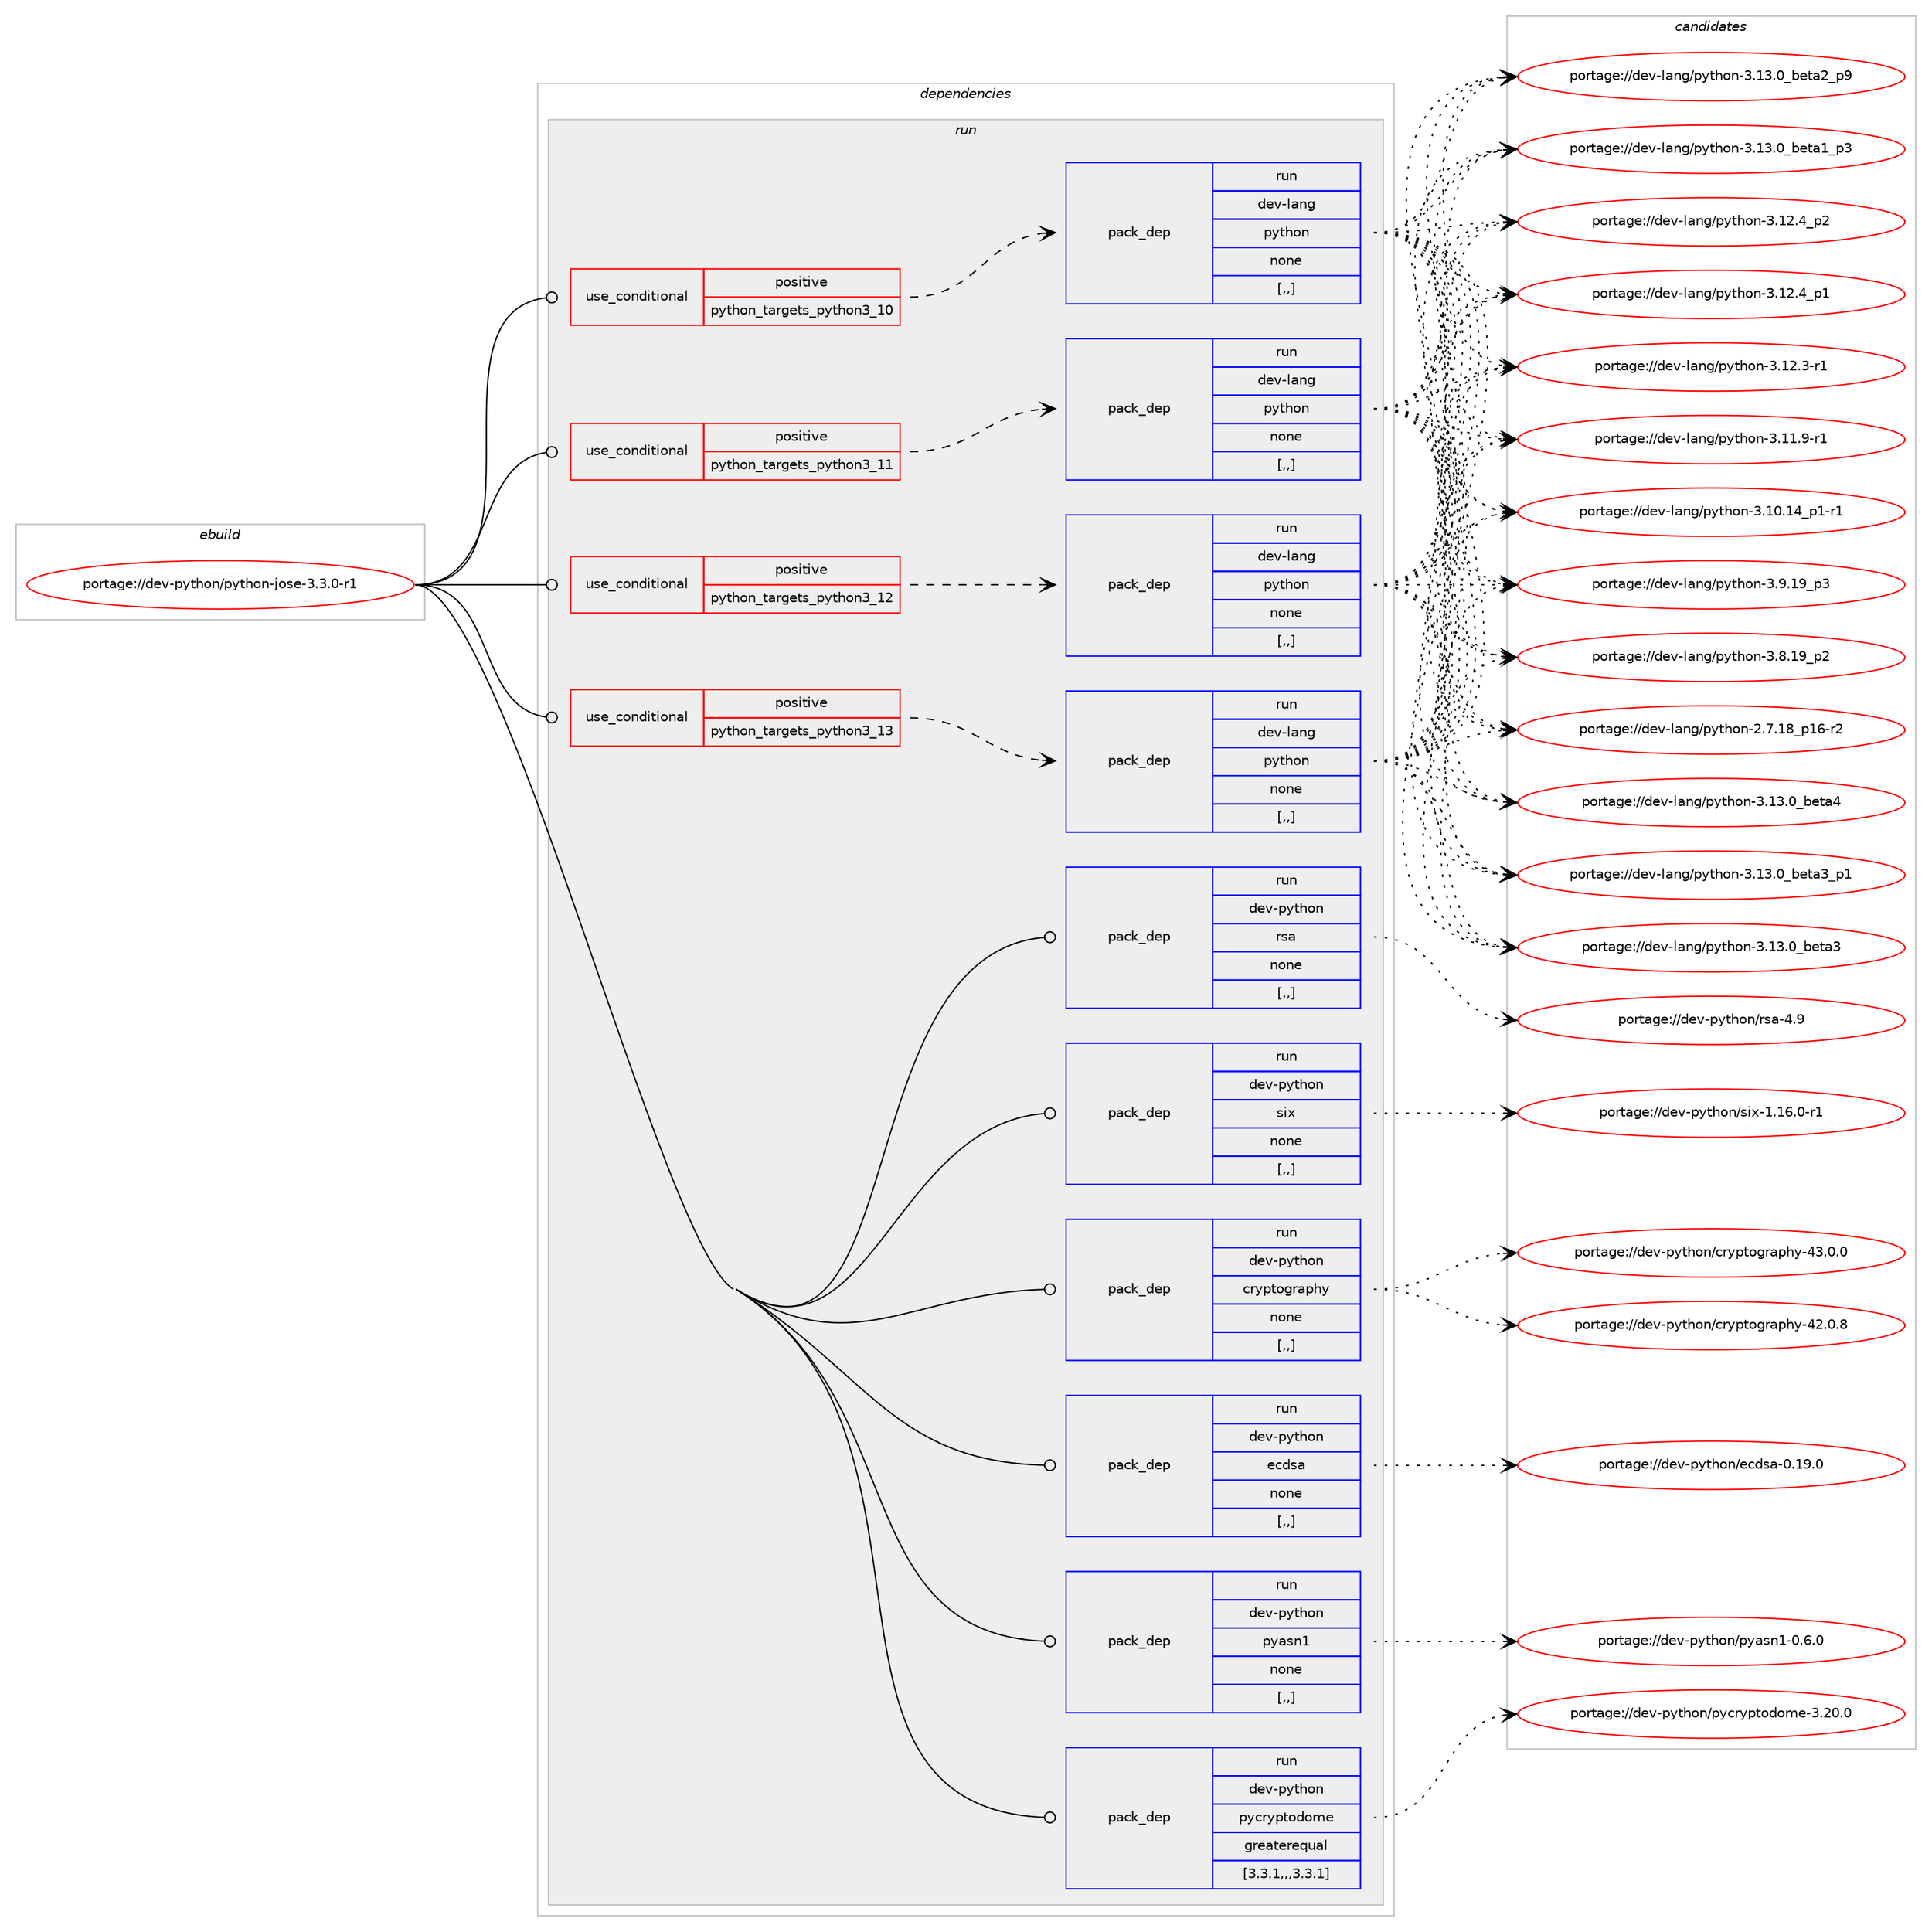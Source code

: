 digraph prolog {

# *************
# Graph options
# *************

newrank=true;
concentrate=true;
compound=true;
graph [rankdir=LR,fontname=Helvetica,fontsize=10,ranksep=1.5];#, ranksep=2.5, nodesep=0.2];
edge  [arrowhead=vee];
node  [fontname=Helvetica,fontsize=10];

# **********
# The ebuild
# **********

subgraph cluster_leftcol {
color=gray;
label=<<i>ebuild</i>>;
id [label="portage://dev-python/python-jose-3.3.0-r1", color=red, width=4, href="../dev-python/python-jose-3.3.0-r1.svg"];
}

# ****************
# The dependencies
# ****************

subgraph cluster_midcol {
color=gray;
label=<<i>dependencies</i>>;
subgraph cluster_compile {
fillcolor="#eeeeee";
style=filled;
label=<<i>compile</i>>;
}
subgraph cluster_compileandrun {
fillcolor="#eeeeee";
style=filled;
label=<<i>compile and run</i>>;
}
subgraph cluster_run {
fillcolor="#eeeeee";
style=filled;
label=<<i>run</i>>;
subgraph cond38329 {
dependency160259 [label=<<TABLE BORDER="0" CELLBORDER="1" CELLSPACING="0" CELLPADDING="4"><TR><TD ROWSPAN="3" CELLPADDING="10">use_conditional</TD></TR><TR><TD>positive</TD></TR><TR><TD>python_targets_python3_10</TD></TR></TABLE>>, shape=none, color=red];
subgraph pack120660 {
dependency160260 [label=<<TABLE BORDER="0" CELLBORDER="1" CELLSPACING="0" CELLPADDING="4" WIDTH="220"><TR><TD ROWSPAN="6" CELLPADDING="30">pack_dep</TD></TR><TR><TD WIDTH="110">run</TD></TR><TR><TD>dev-lang</TD></TR><TR><TD>python</TD></TR><TR><TD>none</TD></TR><TR><TD>[,,]</TD></TR></TABLE>>, shape=none, color=blue];
}
dependency160259:e -> dependency160260:w [weight=20,style="dashed",arrowhead="vee"];
}
id:e -> dependency160259:w [weight=20,style="solid",arrowhead="odot"];
subgraph cond38330 {
dependency160261 [label=<<TABLE BORDER="0" CELLBORDER="1" CELLSPACING="0" CELLPADDING="4"><TR><TD ROWSPAN="3" CELLPADDING="10">use_conditional</TD></TR><TR><TD>positive</TD></TR><TR><TD>python_targets_python3_11</TD></TR></TABLE>>, shape=none, color=red];
subgraph pack120661 {
dependency160262 [label=<<TABLE BORDER="0" CELLBORDER="1" CELLSPACING="0" CELLPADDING="4" WIDTH="220"><TR><TD ROWSPAN="6" CELLPADDING="30">pack_dep</TD></TR><TR><TD WIDTH="110">run</TD></TR><TR><TD>dev-lang</TD></TR><TR><TD>python</TD></TR><TR><TD>none</TD></TR><TR><TD>[,,]</TD></TR></TABLE>>, shape=none, color=blue];
}
dependency160261:e -> dependency160262:w [weight=20,style="dashed",arrowhead="vee"];
}
id:e -> dependency160261:w [weight=20,style="solid",arrowhead="odot"];
subgraph cond38331 {
dependency160263 [label=<<TABLE BORDER="0" CELLBORDER="1" CELLSPACING="0" CELLPADDING="4"><TR><TD ROWSPAN="3" CELLPADDING="10">use_conditional</TD></TR><TR><TD>positive</TD></TR><TR><TD>python_targets_python3_12</TD></TR></TABLE>>, shape=none, color=red];
subgraph pack120662 {
dependency160264 [label=<<TABLE BORDER="0" CELLBORDER="1" CELLSPACING="0" CELLPADDING="4" WIDTH="220"><TR><TD ROWSPAN="6" CELLPADDING="30">pack_dep</TD></TR><TR><TD WIDTH="110">run</TD></TR><TR><TD>dev-lang</TD></TR><TR><TD>python</TD></TR><TR><TD>none</TD></TR><TR><TD>[,,]</TD></TR></TABLE>>, shape=none, color=blue];
}
dependency160263:e -> dependency160264:w [weight=20,style="dashed",arrowhead="vee"];
}
id:e -> dependency160263:w [weight=20,style="solid",arrowhead="odot"];
subgraph cond38332 {
dependency160265 [label=<<TABLE BORDER="0" CELLBORDER="1" CELLSPACING="0" CELLPADDING="4"><TR><TD ROWSPAN="3" CELLPADDING="10">use_conditional</TD></TR><TR><TD>positive</TD></TR><TR><TD>python_targets_python3_13</TD></TR></TABLE>>, shape=none, color=red];
subgraph pack120663 {
dependency160266 [label=<<TABLE BORDER="0" CELLBORDER="1" CELLSPACING="0" CELLPADDING="4" WIDTH="220"><TR><TD ROWSPAN="6" CELLPADDING="30">pack_dep</TD></TR><TR><TD WIDTH="110">run</TD></TR><TR><TD>dev-lang</TD></TR><TR><TD>python</TD></TR><TR><TD>none</TD></TR><TR><TD>[,,]</TD></TR></TABLE>>, shape=none, color=blue];
}
dependency160265:e -> dependency160266:w [weight=20,style="dashed",arrowhead="vee"];
}
id:e -> dependency160265:w [weight=20,style="solid",arrowhead="odot"];
subgraph pack120664 {
dependency160267 [label=<<TABLE BORDER="0" CELLBORDER="1" CELLSPACING="0" CELLPADDING="4" WIDTH="220"><TR><TD ROWSPAN="6" CELLPADDING="30">pack_dep</TD></TR><TR><TD WIDTH="110">run</TD></TR><TR><TD>dev-python</TD></TR><TR><TD>cryptography</TD></TR><TR><TD>none</TD></TR><TR><TD>[,,]</TD></TR></TABLE>>, shape=none, color=blue];
}
id:e -> dependency160267:w [weight=20,style="solid",arrowhead="odot"];
subgraph pack120665 {
dependency160268 [label=<<TABLE BORDER="0" CELLBORDER="1" CELLSPACING="0" CELLPADDING="4" WIDTH="220"><TR><TD ROWSPAN="6" CELLPADDING="30">pack_dep</TD></TR><TR><TD WIDTH="110">run</TD></TR><TR><TD>dev-python</TD></TR><TR><TD>ecdsa</TD></TR><TR><TD>none</TD></TR><TR><TD>[,,]</TD></TR></TABLE>>, shape=none, color=blue];
}
id:e -> dependency160268:w [weight=20,style="solid",arrowhead="odot"];
subgraph pack120666 {
dependency160269 [label=<<TABLE BORDER="0" CELLBORDER="1" CELLSPACING="0" CELLPADDING="4" WIDTH="220"><TR><TD ROWSPAN="6" CELLPADDING="30">pack_dep</TD></TR><TR><TD WIDTH="110">run</TD></TR><TR><TD>dev-python</TD></TR><TR><TD>pyasn1</TD></TR><TR><TD>none</TD></TR><TR><TD>[,,]</TD></TR></TABLE>>, shape=none, color=blue];
}
id:e -> dependency160269:w [weight=20,style="solid",arrowhead="odot"];
subgraph pack120667 {
dependency160270 [label=<<TABLE BORDER="0" CELLBORDER="1" CELLSPACING="0" CELLPADDING="4" WIDTH="220"><TR><TD ROWSPAN="6" CELLPADDING="30">pack_dep</TD></TR><TR><TD WIDTH="110">run</TD></TR><TR><TD>dev-python</TD></TR><TR><TD>pycryptodome</TD></TR><TR><TD>greaterequal</TD></TR><TR><TD>[3.3.1,,,3.3.1]</TD></TR></TABLE>>, shape=none, color=blue];
}
id:e -> dependency160270:w [weight=20,style="solid",arrowhead="odot"];
subgraph pack120668 {
dependency160271 [label=<<TABLE BORDER="0" CELLBORDER="1" CELLSPACING="0" CELLPADDING="4" WIDTH="220"><TR><TD ROWSPAN="6" CELLPADDING="30">pack_dep</TD></TR><TR><TD WIDTH="110">run</TD></TR><TR><TD>dev-python</TD></TR><TR><TD>rsa</TD></TR><TR><TD>none</TD></TR><TR><TD>[,,]</TD></TR></TABLE>>, shape=none, color=blue];
}
id:e -> dependency160271:w [weight=20,style="solid",arrowhead="odot"];
subgraph pack120669 {
dependency160272 [label=<<TABLE BORDER="0" CELLBORDER="1" CELLSPACING="0" CELLPADDING="4" WIDTH="220"><TR><TD ROWSPAN="6" CELLPADDING="30">pack_dep</TD></TR><TR><TD WIDTH="110">run</TD></TR><TR><TD>dev-python</TD></TR><TR><TD>six</TD></TR><TR><TD>none</TD></TR><TR><TD>[,,]</TD></TR></TABLE>>, shape=none, color=blue];
}
id:e -> dependency160272:w [weight=20,style="solid",arrowhead="odot"];
}
}

# **************
# The candidates
# **************

subgraph cluster_choices {
rank=same;
color=gray;
label=<<i>candidates</i>>;

subgraph choice120660 {
color=black;
nodesep=1;
choice1001011184510897110103471121211161041111104551464951464895981011169752 [label="portage://dev-lang/python-3.13.0_beta4", color=red, width=4,href="../dev-lang/python-3.13.0_beta4.svg"];
choice10010111845108971101034711212111610411111045514649514648959810111697519511249 [label="portage://dev-lang/python-3.13.0_beta3_p1", color=red, width=4,href="../dev-lang/python-3.13.0_beta3_p1.svg"];
choice1001011184510897110103471121211161041111104551464951464895981011169751 [label="portage://dev-lang/python-3.13.0_beta3", color=red, width=4,href="../dev-lang/python-3.13.0_beta3.svg"];
choice10010111845108971101034711212111610411111045514649514648959810111697509511257 [label="portage://dev-lang/python-3.13.0_beta2_p9", color=red, width=4,href="../dev-lang/python-3.13.0_beta2_p9.svg"];
choice10010111845108971101034711212111610411111045514649514648959810111697499511251 [label="portage://dev-lang/python-3.13.0_beta1_p3", color=red, width=4,href="../dev-lang/python-3.13.0_beta1_p3.svg"];
choice100101118451089711010347112121116104111110455146495046529511250 [label="portage://dev-lang/python-3.12.4_p2", color=red, width=4,href="../dev-lang/python-3.12.4_p2.svg"];
choice100101118451089711010347112121116104111110455146495046529511249 [label="portage://dev-lang/python-3.12.4_p1", color=red, width=4,href="../dev-lang/python-3.12.4_p1.svg"];
choice100101118451089711010347112121116104111110455146495046514511449 [label="portage://dev-lang/python-3.12.3-r1", color=red, width=4,href="../dev-lang/python-3.12.3-r1.svg"];
choice100101118451089711010347112121116104111110455146494946574511449 [label="portage://dev-lang/python-3.11.9-r1", color=red, width=4,href="../dev-lang/python-3.11.9-r1.svg"];
choice100101118451089711010347112121116104111110455146494846495295112494511449 [label="portage://dev-lang/python-3.10.14_p1-r1", color=red, width=4,href="../dev-lang/python-3.10.14_p1-r1.svg"];
choice100101118451089711010347112121116104111110455146574649579511251 [label="portage://dev-lang/python-3.9.19_p3", color=red, width=4,href="../dev-lang/python-3.9.19_p3.svg"];
choice100101118451089711010347112121116104111110455146564649579511250 [label="portage://dev-lang/python-3.8.19_p2", color=red, width=4,href="../dev-lang/python-3.8.19_p2.svg"];
choice100101118451089711010347112121116104111110455046554649569511249544511450 [label="portage://dev-lang/python-2.7.18_p16-r2", color=red, width=4,href="../dev-lang/python-2.7.18_p16-r2.svg"];
dependency160260:e -> choice1001011184510897110103471121211161041111104551464951464895981011169752:w [style=dotted,weight="100"];
dependency160260:e -> choice10010111845108971101034711212111610411111045514649514648959810111697519511249:w [style=dotted,weight="100"];
dependency160260:e -> choice1001011184510897110103471121211161041111104551464951464895981011169751:w [style=dotted,weight="100"];
dependency160260:e -> choice10010111845108971101034711212111610411111045514649514648959810111697509511257:w [style=dotted,weight="100"];
dependency160260:e -> choice10010111845108971101034711212111610411111045514649514648959810111697499511251:w [style=dotted,weight="100"];
dependency160260:e -> choice100101118451089711010347112121116104111110455146495046529511250:w [style=dotted,weight="100"];
dependency160260:e -> choice100101118451089711010347112121116104111110455146495046529511249:w [style=dotted,weight="100"];
dependency160260:e -> choice100101118451089711010347112121116104111110455146495046514511449:w [style=dotted,weight="100"];
dependency160260:e -> choice100101118451089711010347112121116104111110455146494946574511449:w [style=dotted,weight="100"];
dependency160260:e -> choice100101118451089711010347112121116104111110455146494846495295112494511449:w [style=dotted,weight="100"];
dependency160260:e -> choice100101118451089711010347112121116104111110455146574649579511251:w [style=dotted,weight="100"];
dependency160260:e -> choice100101118451089711010347112121116104111110455146564649579511250:w [style=dotted,weight="100"];
dependency160260:e -> choice100101118451089711010347112121116104111110455046554649569511249544511450:w [style=dotted,weight="100"];
}
subgraph choice120661 {
color=black;
nodesep=1;
choice1001011184510897110103471121211161041111104551464951464895981011169752 [label="portage://dev-lang/python-3.13.0_beta4", color=red, width=4,href="../dev-lang/python-3.13.0_beta4.svg"];
choice10010111845108971101034711212111610411111045514649514648959810111697519511249 [label="portage://dev-lang/python-3.13.0_beta3_p1", color=red, width=4,href="../dev-lang/python-3.13.0_beta3_p1.svg"];
choice1001011184510897110103471121211161041111104551464951464895981011169751 [label="portage://dev-lang/python-3.13.0_beta3", color=red, width=4,href="../dev-lang/python-3.13.0_beta3.svg"];
choice10010111845108971101034711212111610411111045514649514648959810111697509511257 [label="portage://dev-lang/python-3.13.0_beta2_p9", color=red, width=4,href="../dev-lang/python-3.13.0_beta2_p9.svg"];
choice10010111845108971101034711212111610411111045514649514648959810111697499511251 [label="portage://dev-lang/python-3.13.0_beta1_p3", color=red, width=4,href="../dev-lang/python-3.13.0_beta1_p3.svg"];
choice100101118451089711010347112121116104111110455146495046529511250 [label="portage://dev-lang/python-3.12.4_p2", color=red, width=4,href="../dev-lang/python-3.12.4_p2.svg"];
choice100101118451089711010347112121116104111110455146495046529511249 [label="portage://dev-lang/python-3.12.4_p1", color=red, width=4,href="../dev-lang/python-3.12.4_p1.svg"];
choice100101118451089711010347112121116104111110455146495046514511449 [label="portage://dev-lang/python-3.12.3-r1", color=red, width=4,href="../dev-lang/python-3.12.3-r1.svg"];
choice100101118451089711010347112121116104111110455146494946574511449 [label="portage://dev-lang/python-3.11.9-r1", color=red, width=4,href="../dev-lang/python-3.11.9-r1.svg"];
choice100101118451089711010347112121116104111110455146494846495295112494511449 [label="portage://dev-lang/python-3.10.14_p1-r1", color=red, width=4,href="../dev-lang/python-3.10.14_p1-r1.svg"];
choice100101118451089711010347112121116104111110455146574649579511251 [label="portage://dev-lang/python-3.9.19_p3", color=red, width=4,href="../dev-lang/python-3.9.19_p3.svg"];
choice100101118451089711010347112121116104111110455146564649579511250 [label="portage://dev-lang/python-3.8.19_p2", color=red, width=4,href="../dev-lang/python-3.8.19_p2.svg"];
choice100101118451089711010347112121116104111110455046554649569511249544511450 [label="portage://dev-lang/python-2.7.18_p16-r2", color=red, width=4,href="../dev-lang/python-2.7.18_p16-r2.svg"];
dependency160262:e -> choice1001011184510897110103471121211161041111104551464951464895981011169752:w [style=dotted,weight="100"];
dependency160262:e -> choice10010111845108971101034711212111610411111045514649514648959810111697519511249:w [style=dotted,weight="100"];
dependency160262:e -> choice1001011184510897110103471121211161041111104551464951464895981011169751:w [style=dotted,weight="100"];
dependency160262:e -> choice10010111845108971101034711212111610411111045514649514648959810111697509511257:w [style=dotted,weight="100"];
dependency160262:e -> choice10010111845108971101034711212111610411111045514649514648959810111697499511251:w [style=dotted,weight="100"];
dependency160262:e -> choice100101118451089711010347112121116104111110455146495046529511250:w [style=dotted,weight="100"];
dependency160262:e -> choice100101118451089711010347112121116104111110455146495046529511249:w [style=dotted,weight="100"];
dependency160262:e -> choice100101118451089711010347112121116104111110455146495046514511449:w [style=dotted,weight="100"];
dependency160262:e -> choice100101118451089711010347112121116104111110455146494946574511449:w [style=dotted,weight="100"];
dependency160262:e -> choice100101118451089711010347112121116104111110455146494846495295112494511449:w [style=dotted,weight="100"];
dependency160262:e -> choice100101118451089711010347112121116104111110455146574649579511251:w [style=dotted,weight="100"];
dependency160262:e -> choice100101118451089711010347112121116104111110455146564649579511250:w [style=dotted,weight="100"];
dependency160262:e -> choice100101118451089711010347112121116104111110455046554649569511249544511450:w [style=dotted,weight="100"];
}
subgraph choice120662 {
color=black;
nodesep=1;
choice1001011184510897110103471121211161041111104551464951464895981011169752 [label="portage://dev-lang/python-3.13.0_beta4", color=red, width=4,href="../dev-lang/python-3.13.0_beta4.svg"];
choice10010111845108971101034711212111610411111045514649514648959810111697519511249 [label="portage://dev-lang/python-3.13.0_beta3_p1", color=red, width=4,href="../dev-lang/python-3.13.0_beta3_p1.svg"];
choice1001011184510897110103471121211161041111104551464951464895981011169751 [label="portage://dev-lang/python-3.13.0_beta3", color=red, width=4,href="../dev-lang/python-3.13.0_beta3.svg"];
choice10010111845108971101034711212111610411111045514649514648959810111697509511257 [label="portage://dev-lang/python-3.13.0_beta2_p9", color=red, width=4,href="../dev-lang/python-3.13.0_beta2_p9.svg"];
choice10010111845108971101034711212111610411111045514649514648959810111697499511251 [label="portage://dev-lang/python-3.13.0_beta1_p3", color=red, width=4,href="../dev-lang/python-3.13.0_beta1_p3.svg"];
choice100101118451089711010347112121116104111110455146495046529511250 [label="portage://dev-lang/python-3.12.4_p2", color=red, width=4,href="../dev-lang/python-3.12.4_p2.svg"];
choice100101118451089711010347112121116104111110455146495046529511249 [label="portage://dev-lang/python-3.12.4_p1", color=red, width=4,href="../dev-lang/python-3.12.4_p1.svg"];
choice100101118451089711010347112121116104111110455146495046514511449 [label="portage://dev-lang/python-3.12.3-r1", color=red, width=4,href="../dev-lang/python-3.12.3-r1.svg"];
choice100101118451089711010347112121116104111110455146494946574511449 [label="portage://dev-lang/python-3.11.9-r1", color=red, width=4,href="../dev-lang/python-3.11.9-r1.svg"];
choice100101118451089711010347112121116104111110455146494846495295112494511449 [label="portage://dev-lang/python-3.10.14_p1-r1", color=red, width=4,href="../dev-lang/python-3.10.14_p1-r1.svg"];
choice100101118451089711010347112121116104111110455146574649579511251 [label="portage://dev-lang/python-3.9.19_p3", color=red, width=4,href="../dev-lang/python-3.9.19_p3.svg"];
choice100101118451089711010347112121116104111110455146564649579511250 [label="portage://dev-lang/python-3.8.19_p2", color=red, width=4,href="../dev-lang/python-3.8.19_p2.svg"];
choice100101118451089711010347112121116104111110455046554649569511249544511450 [label="portage://dev-lang/python-2.7.18_p16-r2", color=red, width=4,href="../dev-lang/python-2.7.18_p16-r2.svg"];
dependency160264:e -> choice1001011184510897110103471121211161041111104551464951464895981011169752:w [style=dotted,weight="100"];
dependency160264:e -> choice10010111845108971101034711212111610411111045514649514648959810111697519511249:w [style=dotted,weight="100"];
dependency160264:e -> choice1001011184510897110103471121211161041111104551464951464895981011169751:w [style=dotted,weight="100"];
dependency160264:e -> choice10010111845108971101034711212111610411111045514649514648959810111697509511257:w [style=dotted,weight="100"];
dependency160264:e -> choice10010111845108971101034711212111610411111045514649514648959810111697499511251:w [style=dotted,weight="100"];
dependency160264:e -> choice100101118451089711010347112121116104111110455146495046529511250:w [style=dotted,weight="100"];
dependency160264:e -> choice100101118451089711010347112121116104111110455146495046529511249:w [style=dotted,weight="100"];
dependency160264:e -> choice100101118451089711010347112121116104111110455146495046514511449:w [style=dotted,weight="100"];
dependency160264:e -> choice100101118451089711010347112121116104111110455146494946574511449:w [style=dotted,weight="100"];
dependency160264:e -> choice100101118451089711010347112121116104111110455146494846495295112494511449:w [style=dotted,weight="100"];
dependency160264:e -> choice100101118451089711010347112121116104111110455146574649579511251:w [style=dotted,weight="100"];
dependency160264:e -> choice100101118451089711010347112121116104111110455146564649579511250:w [style=dotted,weight="100"];
dependency160264:e -> choice100101118451089711010347112121116104111110455046554649569511249544511450:w [style=dotted,weight="100"];
}
subgraph choice120663 {
color=black;
nodesep=1;
choice1001011184510897110103471121211161041111104551464951464895981011169752 [label="portage://dev-lang/python-3.13.0_beta4", color=red, width=4,href="../dev-lang/python-3.13.0_beta4.svg"];
choice10010111845108971101034711212111610411111045514649514648959810111697519511249 [label="portage://dev-lang/python-3.13.0_beta3_p1", color=red, width=4,href="../dev-lang/python-3.13.0_beta3_p1.svg"];
choice1001011184510897110103471121211161041111104551464951464895981011169751 [label="portage://dev-lang/python-3.13.0_beta3", color=red, width=4,href="../dev-lang/python-3.13.0_beta3.svg"];
choice10010111845108971101034711212111610411111045514649514648959810111697509511257 [label="portage://dev-lang/python-3.13.0_beta2_p9", color=red, width=4,href="../dev-lang/python-3.13.0_beta2_p9.svg"];
choice10010111845108971101034711212111610411111045514649514648959810111697499511251 [label="portage://dev-lang/python-3.13.0_beta1_p3", color=red, width=4,href="../dev-lang/python-3.13.0_beta1_p3.svg"];
choice100101118451089711010347112121116104111110455146495046529511250 [label="portage://dev-lang/python-3.12.4_p2", color=red, width=4,href="../dev-lang/python-3.12.4_p2.svg"];
choice100101118451089711010347112121116104111110455146495046529511249 [label="portage://dev-lang/python-3.12.4_p1", color=red, width=4,href="../dev-lang/python-3.12.4_p1.svg"];
choice100101118451089711010347112121116104111110455146495046514511449 [label="portage://dev-lang/python-3.12.3-r1", color=red, width=4,href="../dev-lang/python-3.12.3-r1.svg"];
choice100101118451089711010347112121116104111110455146494946574511449 [label="portage://dev-lang/python-3.11.9-r1", color=red, width=4,href="../dev-lang/python-3.11.9-r1.svg"];
choice100101118451089711010347112121116104111110455146494846495295112494511449 [label="portage://dev-lang/python-3.10.14_p1-r1", color=red, width=4,href="../dev-lang/python-3.10.14_p1-r1.svg"];
choice100101118451089711010347112121116104111110455146574649579511251 [label="portage://dev-lang/python-3.9.19_p3", color=red, width=4,href="../dev-lang/python-3.9.19_p3.svg"];
choice100101118451089711010347112121116104111110455146564649579511250 [label="portage://dev-lang/python-3.8.19_p2", color=red, width=4,href="../dev-lang/python-3.8.19_p2.svg"];
choice100101118451089711010347112121116104111110455046554649569511249544511450 [label="portage://dev-lang/python-2.7.18_p16-r2", color=red, width=4,href="../dev-lang/python-2.7.18_p16-r2.svg"];
dependency160266:e -> choice1001011184510897110103471121211161041111104551464951464895981011169752:w [style=dotted,weight="100"];
dependency160266:e -> choice10010111845108971101034711212111610411111045514649514648959810111697519511249:w [style=dotted,weight="100"];
dependency160266:e -> choice1001011184510897110103471121211161041111104551464951464895981011169751:w [style=dotted,weight="100"];
dependency160266:e -> choice10010111845108971101034711212111610411111045514649514648959810111697509511257:w [style=dotted,weight="100"];
dependency160266:e -> choice10010111845108971101034711212111610411111045514649514648959810111697499511251:w [style=dotted,weight="100"];
dependency160266:e -> choice100101118451089711010347112121116104111110455146495046529511250:w [style=dotted,weight="100"];
dependency160266:e -> choice100101118451089711010347112121116104111110455146495046529511249:w [style=dotted,weight="100"];
dependency160266:e -> choice100101118451089711010347112121116104111110455146495046514511449:w [style=dotted,weight="100"];
dependency160266:e -> choice100101118451089711010347112121116104111110455146494946574511449:w [style=dotted,weight="100"];
dependency160266:e -> choice100101118451089711010347112121116104111110455146494846495295112494511449:w [style=dotted,weight="100"];
dependency160266:e -> choice100101118451089711010347112121116104111110455146574649579511251:w [style=dotted,weight="100"];
dependency160266:e -> choice100101118451089711010347112121116104111110455146564649579511250:w [style=dotted,weight="100"];
dependency160266:e -> choice100101118451089711010347112121116104111110455046554649569511249544511450:w [style=dotted,weight="100"];
}
subgraph choice120664 {
color=black;
nodesep=1;
choice1001011184511212111610411111047991141211121161111031149711210412145525146484648 [label="portage://dev-python/cryptography-43.0.0", color=red, width=4,href="../dev-python/cryptography-43.0.0.svg"];
choice1001011184511212111610411111047991141211121161111031149711210412145525046484656 [label="portage://dev-python/cryptography-42.0.8", color=red, width=4,href="../dev-python/cryptography-42.0.8.svg"];
dependency160267:e -> choice1001011184511212111610411111047991141211121161111031149711210412145525146484648:w [style=dotted,weight="100"];
dependency160267:e -> choice1001011184511212111610411111047991141211121161111031149711210412145525046484656:w [style=dotted,weight="100"];
}
subgraph choice120665 {
color=black;
nodesep=1;
choice1001011184511212111610411111047101991001159745484649574648 [label="portage://dev-python/ecdsa-0.19.0", color=red, width=4,href="../dev-python/ecdsa-0.19.0.svg"];
dependency160268:e -> choice1001011184511212111610411111047101991001159745484649574648:w [style=dotted,weight="100"];
}
subgraph choice120666 {
color=black;
nodesep=1;
choice10010111845112121116104111110471121219711511049454846544648 [label="portage://dev-python/pyasn1-0.6.0", color=red, width=4,href="../dev-python/pyasn1-0.6.0.svg"];
dependency160269:e -> choice10010111845112121116104111110471121219711511049454846544648:w [style=dotted,weight="100"];
}
subgraph choice120667 {
color=black;
nodesep=1;
choice10010111845112121116104111110471121219911412111211611110011110910145514650484648 [label="portage://dev-python/pycryptodome-3.20.0", color=red, width=4,href="../dev-python/pycryptodome-3.20.0.svg"];
dependency160270:e -> choice10010111845112121116104111110471121219911412111211611110011110910145514650484648:w [style=dotted,weight="100"];
}
subgraph choice120668 {
color=black;
nodesep=1;
choice10010111845112121116104111110471141159745524657 [label="portage://dev-python/rsa-4.9", color=red, width=4,href="../dev-python/rsa-4.9.svg"];
dependency160271:e -> choice10010111845112121116104111110471141159745524657:w [style=dotted,weight="100"];
}
subgraph choice120669 {
color=black;
nodesep=1;
choice1001011184511212111610411111047115105120454946495446484511449 [label="portage://dev-python/six-1.16.0-r1", color=red, width=4,href="../dev-python/six-1.16.0-r1.svg"];
dependency160272:e -> choice1001011184511212111610411111047115105120454946495446484511449:w [style=dotted,weight="100"];
}
}

}
